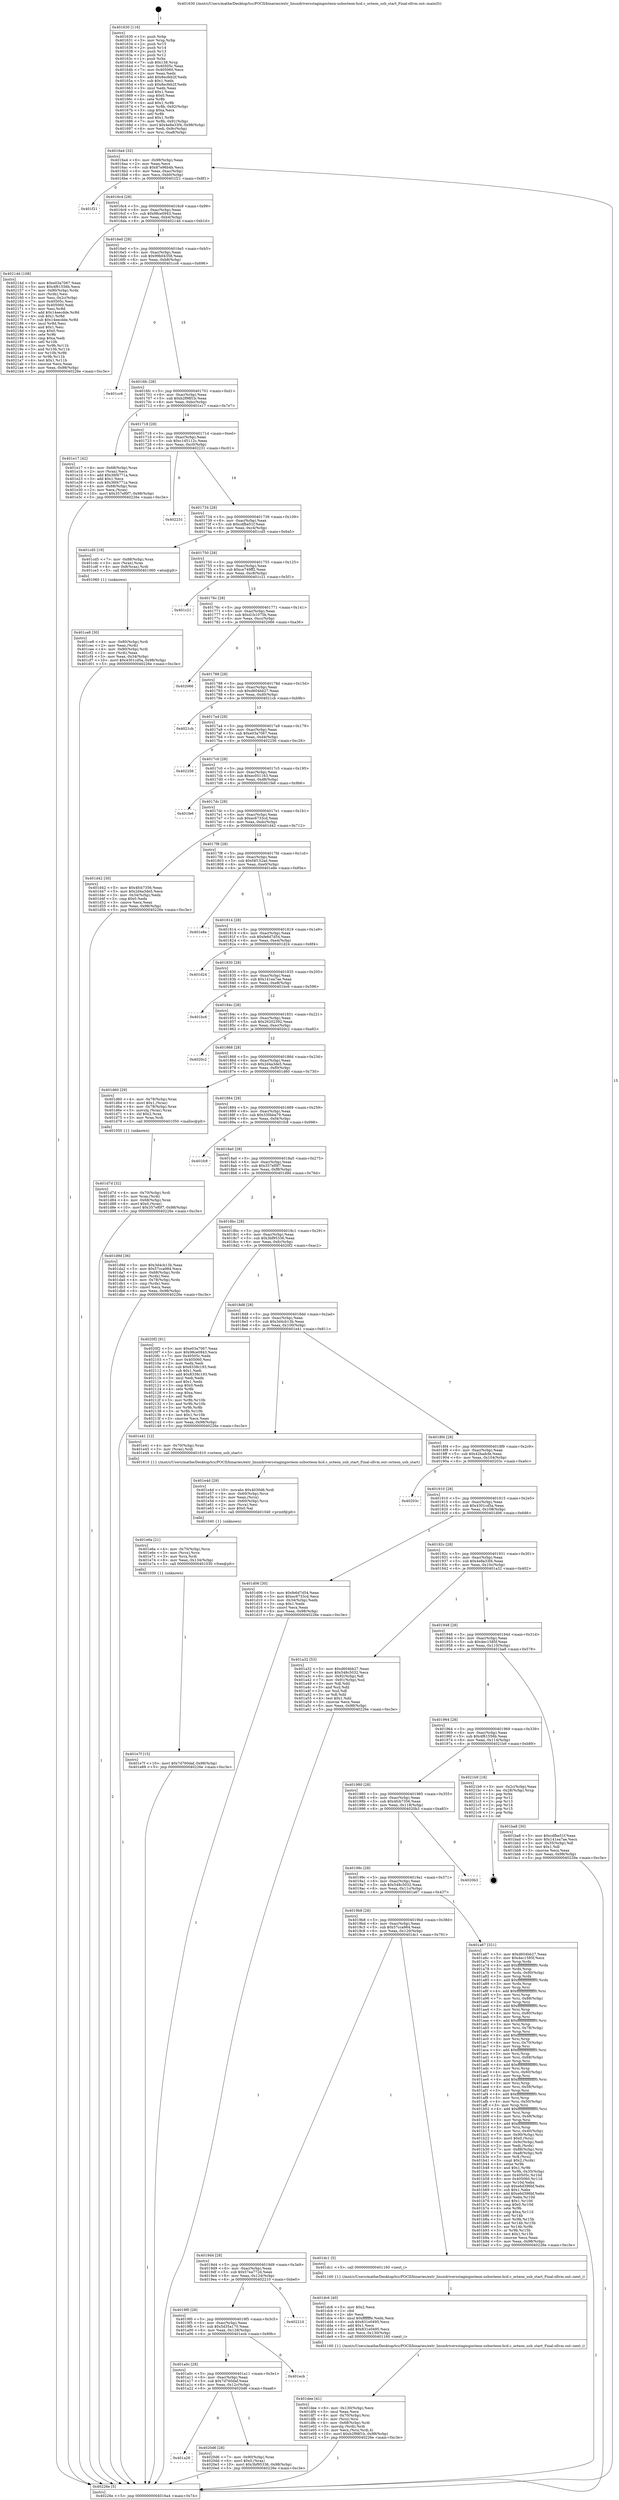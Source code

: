 digraph "0x401630" {
  label = "0x401630 (/mnt/c/Users/mathe/Desktop/tcc/POCII/binaries/extr_linuxdriversstagingocteon-usbocteon-hcd.c_octeon_usb_start_Final-ollvm.out::main(0))"
  labelloc = "t"
  node[shape=record]

  Entry [label="",width=0.3,height=0.3,shape=circle,fillcolor=black,style=filled]
  "0x4016a4" [label="{
     0x4016a4 [32]\l
     | [instrs]\l
     &nbsp;&nbsp;0x4016a4 \<+6\>: mov -0x98(%rbp),%eax\l
     &nbsp;&nbsp;0x4016aa \<+2\>: mov %eax,%ecx\l
     &nbsp;&nbsp;0x4016ac \<+6\>: sub $0x87e96b4b,%ecx\l
     &nbsp;&nbsp;0x4016b2 \<+6\>: mov %eax,-0xac(%rbp)\l
     &nbsp;&nbsp;0x4016b8 \<+6\>: mov %ecx,-0xb0(%rbp)\l
     &nbsp;&nbsp;0x4016be \<+6\>: je 0000000000401f21 \<main+0x8f1\>\l
  }"]
  "0x401f21" [label="{
     0x401f21\l
  }", style=dashed]
  "0x4016c4" [label="{
     0x4016c4 [28]\l
     | [instrs]\l
     &nbsp;&nbsp;0x4016c4 \<+5\>: jmp 00000000004016c9 \<main+0x99\>\l
     &nbsp;&nbsp;0x4016c9 \<+6\>: mov -0xac(%rbp),%eax\l
     &nbsp;&nbsp;0x4016cf \<+5\>: sub $0x98ce0943,%eax\l
     &nbsp;&nbsp;0x4016d4 \<+6\>: mov %eax,-0xb4(%rbp)\l
     &nbsp;&nbsp;0x4016da \<+6\>: je 000000000040214d \<main+0xb1d\>\l
  }"]
  Exit [label="",width=0.3,height=0.3,shape=circle,fillcolor=black,style=filled,peripheries=2]
  "0x40214d" [label="{
     0x40214d [108]\l
     | [instrs]\l
     &nbsp;&nbsp;0x40214d \<+5\>: mov $0xe03a7067,%eax\l
     &nbsp;&nbsp;0x402152 \<+5\>: mov $0x4f61556b,%ecx\l
     &nbsp;&nbsp;0x402157 \<+7\>: mov -0x90(%rbp),%rdx\l
     &nbsp;&nbsp;0x40215e \<+2\>: mov (%rdx),%esi\l
     &nbsp;&nbsp;0x402160 \<+3\>: mov %esi,-0x2c(%rbp)\l
     &nbsp;&nbsp;0x402163 \<+7\>: mov 0x40505c,%esi\l
     &nbsp;&nbsp;0x40216a \<+7\>: mov 0x405060,%edi\l
     &nbsp;&nbsp;0x402171 \<+3\>: mov %esi,%r8d\l
     &nbsp;&nbsp;0x402174 \<+7\>: add $0x14eecdde,%r8d\l
     &nbsp;&nbsp;0x40217b \<+4\>: sub $0x1,%r8d\l
     &nbsp;&nbsp;0x40217f \<+7\>: sub $0x14eecdde,%r8d\l
     &nbsp;&nbsp;0x402186 \<+4\>: imul %r8d,%esi\l
     &nbsp;&nbsp;0x40218a \<+3\>: and $0x1,%esi\l
     &nbsp;&nbsp;0x40218d \<+3\>: cmp $0x0,%esi\l
     &nbsp;&nbsp;0x402190 \<+4\>: sete %r9b\l
     &nbsp;&nbsp;0x402194 \<+3\>: cmp $0xa,%edi\l
     &nbsp;&nbsp;0x402197 \<+4\>: setl %r10b\l
     &nbsp;&nbsp;0x40219b \<+3\>: mov %r9b,%r11b\l
     &nbsp;&nbsp;0x40219e \<+3\>: and %r10b,%r11b\l
     &nbsp;&nbsp;0x4021a1 \<+3\>: xor %r10b,%r9b\l
     &nbsp;&nbsp;0x4021a4 \<+3\>: or %r9b,%r11b\l
     &nbsp;&nbsp;0x4021a7 \<+4\>: test $0x1,%r11b\l
     &nbsp;&nbsp;0x4021ab \<+3\>: cmovne %ecx,%eax\l
     &nbsp;&nbsp;0x4021ae \<+6\>: mov %eax,-0x98(%rbp)\l
     &nbsp;&nbsp;0x4021b4 \<+5\>: jmp 000000000040226e \<main+0xc3e\>\l
  }"]
  "0x4016e0" [label="{
     0x4016e0 [28]\l
     | [instrs]\l
     &nbsp;&nbsp;0x4016e0 \<+5\>: jmp 00000000004016e5 \<main+0xb5\>\l
     &nbsp;&nbsp;0x4016e5 \<+6\>: mov -0xac(%rbp),%eax\l
     &nbsp;&nbsp;0x4016eb \<+5\>: sub $0x99b04358,%eax\l
     &nbsp;&nbsp;0x4016f0 \<+6\>: mov %eax,-0xb8(%rbp)\l
     &nbsp;&nbsp;0x4016f6 \<+6\>: je 0000000000401cc6 \<main+0x696\>\l
  }"]
  "0x401a28" [label="{
     0x401a28\l
  }", style=dashed]
  "0x401cc6" [label="{
     0x401cc6\l
  }", style=dashed]
  "0x4016fc" [label="{
     0x4016fc [28]\l
     | [instrs]\l
     &nbsp;&nbsp;0x4016fc \<+5\>: jmp 0000000000401701 \<main+0xd1\>\l
     &nbsp;&nbsp;0x401701 \<+6\>: mov -0xac(%rbp),%eax\l
     &nbsp;&nbsp;0x401707 \<+5\>: sub $0xb2f98f1b,%eax\l
     &nbsp;&nbsp;0x40170c \<+6\>: mov %eax,-0xbc(%rbp)\l
     &nbsp;&nbsp;0x401712 \<+6\>: je 0000000000401e17 \<main+0x7e7\>\l
  }"]
  "0x4020d6" [label="{
     0x4020d6 [28]\l
     | [instrs]\l
     &nbsp;&nbsp;0x4020d6 \<+7\>: mov -0x90(%rbp),%rax\l
     &nbsp;&nbsp;0x4020dd \<+6\>: movl $0x0,(%rax)\l
     &nbsp;&nbsp;0x4020e3 \<+10\>: movl $0x3bf95336,-0x98(%rbp)\l
     &nbsp;&nbsp;0x4020ed \<+5\>: jmp 000000000040226e \<main+0xc3e\>\l
  }"]
  "0x401e17" [label="{
     0x401e17 [42]\l
     | [instrs]\l
     &nbsp;&nbsp;0x401e17 \<+4\>: mov -0x68(%rbp),%rax\l
     &nbsp;&nbsp;0x401e1b \<+2\>: mov (%rax),%ecx\l
     &nbsp;&nbsp;0x401e1d \<+6\>: add $0x36f4771a,%ecx\l
     &nbsp;&nbsp;0x401e23 \<+3\>: add $0x1,%ecx\l
     &nbsp;&nbsp;0x401e26 \<+6\>: sub $0x36f4771a,%ecx\l
     &nbsp;&nbsp;0x401e2c \<+4\>: mov -0x68(%rbp),%rax\l
     &nbsp;&nbsp;0x401e30 \<+2\>: mov %ecx,(%rax)\l
     &nbsp;&nbsp;0x401e32 \<+10\>: movl $0x357ef0f7,-0x98(%rbp)\l
     &nbsp;&nbsp;0x401e3c \<+5\>: jmp 000000000040226e \<main+0xc3e\>\l
  }"]
  "0x401718" [label="{
     0x401718 [28]\l
     | [instrs]\l
     &nbsp;&nbsp;0x401718 \<+5\>: jmp 000000000040171d \<main+0xed\>\l
     &nbsp;&nbsp;0x40171d \<+6\>: mov -0xac(%rbp),%eax\l
     &nbsp;&nbsp;0x401723 \<+5\>: sub $0xc1d5112c,%eax\l
     &nbsp;&nbsp;0x401728 \<+6\>: mov %eax,-0xc0(%rbp)\l
     &nbsp;&nbsp;0x40172e \<+6\>: je 0000000000402231 \<main+0xc01\>\l
  }"]
  "0x401a0c" [label="{
     0x401a0c [28]\l
     | [instrs]\l
     &nbsp;&nbsp;0x401a0c \<+5\>: jmp 0000000000401a11 \<main+0x3e1\>\l
     &nbsp;&nbsp;0x401a11 \<+6\>: mov -0xac(%rbp),%eax\l
     &nbsp;&nbsp;0x401a17 \<+5\>: sub $0x7d760daf,%eax\l
     &nbsp;&nbsp;0x401a1c \<+6\>: mov %eax,-0x12c(%rbp)\l
     &nbsp;&nbsp;0x401a22 \<+6\>: je 00000000004020d6 \<main+0xaa6\>\l
  }"]
  "0x402231" [label="{
     0x402231\l
  }", style=dashed]
  "0x401734" [label="{
     0x401734 [28]\l
     | [instrs]\l
     &nbsp;&nbsp;0x401734 \<+5\>: jmp 0000000000401739 \<main+0x109\>\l
     &nbsp;&nbsp;0x401739 \<+6\>: mov -0xac(%rbp),%eax\l
     &nbsp;&nbsp;0x40173f \<+5\>: sub $0xcdfbe51f,%eax\l
     &nbsp;&nbsp;0x401744 \<+6\>: mov %eax,-0xc4(%rbp)\l
     &nbsp;&nbsp;0x40174a \<+6\>: je 0000000000401cd5 \<main+0x6a5\>\l
  }"]
  "0x401ecb" [label="{
     0x401ecb\l
  }", style=dashed]
  "0x401cd5" [label="{
     0x401cd5 [19]\l
     | [instrs]\l
     &nbsp;&nbsp;0x401cd5 \<+7\>: mov -0x88(%rbp),%rax\l
     &nbsp;&nbsp;0x401cdc \<+3\>: mov (%rax),%rax\l
     &nbsp;&nbsp;0x401cdf \<+4\>: mov 0x8(%rax),%rdi\l
     &nbsp;&nbsp;0x401ce3 \<+5\>: call 0000000000401060 \<atoi@plt\>\l
     | [calls]\l
     &nbsp;&nbsp;0x401060 \{1\} (unknown)\l
  }"]
  "0x401750" [label="{
     0x401750 [28]\l
     | [instrs]\l
     &nbsp;&nbsp;0x401750 \<+5\>: jmp 0000000000401755 \<main+0x125\>\l
     &nbsp;&nbsp;0x401755 \<+6\>: mov -0xac(%rbp),%eax\l
     &nbsp;&nbsp;0x40175b \<+5\>: sub $0xce749ff2,%eax\l
     &nbsp;&nbsp;0x401760 \<+6\>: mov %eax,-0xc8(%rbp)\l
     &nbsp;&nbsp;0x401766 \<+6\>: je 0000000000401c21 \<main+0x5f1\>\l
  }"]
  "0x4019f0" [label="{
     0x4019f0 [28]\l
     | [instrs]\l
     &nbsp;&nbsp;0x4019f0 \<+5\>: jmp 00000000004019f5 \<main+0x3c5\>\l
     &nbsp;&nbsp;0x4019f5 \<+6\>: mov -0xac(%rbp),%eax\l
     &nbsp;&nbsp;0x4019fb \<+5\>: sub $0x5d35a170,%eax\l
     &nbsp;&nbsp;0x401a00 \<+6\>: mov %eax,-0x128(%rbp)\l
     &nbsp;&nbsp;0x401a06 \<+6\>: je 0000000000401ecb \<main+0x89b\>\l
  }"]
  "0x401c21" [label="{
     0x401c21\l
  }", style=dashed]
  "0x40176c" [label="{
     0x40176c [28]\l
     | [instrs]\l
     &nbsp;&nbsp;0x40176c \<+5\>: jmp 0000000000401771 \<main+0x141\>\l
     &nbsp;&nbsp;0x401771 \<+6\>: mov -0xac(%rbp),%eax\l
     &nbsp;&nbsp;0x401777 \<+5\>: sub $0xd1b1075b,%eax\l
     &nbsp;&nbsp;0x40177c \<+6\>: mov %eax,-0xcc(%rbp)\l
     &nbsp;&nbsp;0x401782 \<+6\>: je 0000000000402066 \<main+0xa36\>\l
  }"]
  "0x402210" [label="{
     0x402210\l
  }", style=dashed]
  "0x402066" [label="{
     0x402066\l
  }", style=dashed]
  "0x401788" [label="{
     0x401788 [28]\l
     | [instrs]\l
     &nbsp;&nbsp;0x401788 \<+5\>: jmp 000000000040178d \<main+0x15d\>\l
     &nbsp;&nbsp;0x40178d \<+6\>: mov -0xac(%rbp),%eax\l
     &nbsp;&nbsp;0x401793 \<+5\>: sub $0xd604bb27,%eax\l
     &nbsp;&nbsp;0x401798 \<+6\>: mov %eax,-0xd0(%rbp)\l
     &nbsp;&nbsp;0x40179e \<+6\>: je 00000000004021cb \<main+0xb9b\>\l
  }"]
  "0x401e7f" [label="{
     0x401e7f [15]\l
     | [instrs]\l
     &nbsp;&nbsp;0x401e7f \<+10\>: movl $0x7d760daf,-0x98(%rbp)\l
     &nbsp;&nbsp;0x401e89 \<+5\>: jmp 000000000040226e \<main+0xc3e\>\l
  }"]
  "0x4021cb" [label="{
     0x4021cb\l
  }", style=dashed]
  "0x4017a4" [label="{
     0x4017a4 [28]\l
     | [instrs]\l
     &nbsp;&nbsp;0x4017a4 \<+5\>: jmp 00000000004017a9 \<main+0x179\>\l
     &nbsp;&nbsp;0x4017a9 \<+6\>: mov -0xac(%rbp),%eax\l
     &nbsp;&nbsp;0x4017af \<+5\>: sub $0xe03a7067,%eax\l
     &nbsp;&nbsp;0x4017b4 \<+6\>: mov %eax,-0xd4(%rbp)\l
     &nbsp;&nbsp;0x4017ba \<+6\>: je 0000000000402256 \<main+0xc26\>\l
  }"]
  "0x401e6a" [label="{
     0x401e6a [21]\l
     | [instrs]\l
     &nbsp;&nbsp;0x401e6a \<+4\>: mov -0x70(%rbp),%rcx\l
     &nbsp;&nbsp;0x401e6e \<+3\>: mov (%rcx),%rcx\l
     &nbsp;&nbsp;0x401e71 \<+3\>: mov %rcx,%rdi\l
     &nbsp;&nbsp;0x401e74 \<+6\>: mov %eax,-0x134(%rbp)\l
     &nbsp;&nbsp;0x401e7a \<+5\>: call 0000000000401030 \<free@plt\>\l
     | [calls]\l
     &nbsp;&nbsp;0x401030 \{1\} (unknown)\l
  }"]
  "0x402256" [label="{
     0x402256\l
  }", style=dashed]
  "0x4017c0" [label="{
     0x4017c0 [28]\l
     | [instrs]\l
     &nbsp;&nbsp;0x4017c0 \<+5\>: jmp 00000000004017c5 \<main+0x195\>\l
     &nbsp;&nbsp;0x4017c5 \<+6\>: mov -0xac(%rbp),%eax\l
     &nbsp;&nbsp;0x4017cb \<+5\>: sub $0xec051163,%eax\l
     &nbsp;&nbsp;0x4017d0 \<+6\>: mov %eax,-0xd8(%rbp)\l
     &nbsp;&nbsp;0x4017d6 \<+6\>: je 0000000000401fe6 \<main+0x9b6\>\l
  }"]
  "0x401e4d" [label="{
     0x401e4d [29]\l
     | [instrs]\l
     &nbsp;&nbsp;0x401e4d \<+10\>: movabs $0x4030d6,%rdi\l
     &nbsp;&nbsp;0x401e57 \<+4\>: mov -0x60(%rbp),%rcx\l
     &nbsp;&nbsp;0x401e5b \<+2\>: mov %eax,(%rcx)\l
     &nbsp;&nbsp;0x401e5d \<+4\>: mov -0x60(%rbp),%rcx\l
     &nbsp;&nbsp;0x401e61 \<+2\>: mov (%rcx),%esi\l
     &nbsp;&nbsp;0x401e63 \<+2\>: mov $0x0,%al\l
     &nbsp;&nbsp;0x401e65 \<+5\>: call 0000000000401040 \<printf@plt\>\l
     | [calls]\l
     &nbsp;&nbsp;0x401040 \{1\} (unknown)\l
  }"]
  "0x401fe6" [label="{
     0x401fe6\l
  }", style=dashed]
  "0x4017dc" [label="{
     0x4017dc [28]\l
     | [instrs]\l
     &nbsp;&nbsp;0x4017dc \<+5\>: jmp 00000000004017e1 \<main+0x1b1\>\l
     &nbsp;&nbsp;0x4017e1 \<+6\>: mov -0xac(%rbp),%eax\l
     &nbsp;&nbsp;0x4017e7 \<+5\>: sub $0xec6733cd,%eax\l
     &nbsp;&nbsp;0x4017ec \<+6\>: mov %eax,-0xdc(%rbp)\l
     &nbsp;&nbsp;0x4017f2 \<+6\>: je 0000000000401d42 \<main+0x712\>\l
  }"]
  "0x401dee" [label="{
     0x401dee [41]\l
     | [instrs]\l
     &nbsp;&nbsp;0x401dee \<+6\>: mov -0x130(%rbp),%ecx\l
     &nbsp;&nbsp;0x401df4 \<+3\>: imul %eax,%ecx\l
     &nbsp;&nbsp;0x401df7 \<+4\>: mov -0x70(%rbp),%rsi\l
     &nbsp;&nbsp;0x401dfb \<+3\>: mov (%rsi),%rsi\l
     &nbsp;&nbsp;0x401dfe \<+4\>: mov -0x68(%rbp),%rdi\l
     &nbsp;&nbsp;0x401e02 \<+3\>: movslq (%rdi),%rdi\l
     &nbsp;&nbsp;0x401e05 \<+3\>: mov %ecx,(%rsi,%rdi,4)\l
     &nbsp;&nbsp;0x401e08 \<+10\>: movl $0xb2f98f1b,-0x98(%rbp)\l
     &nbsp;&nbsp;0x401e12 \<+5\>: jmp 000000000040226e \<main+0xc3e\>\l
  }"]
  "0x401d42" [label="{
     0x401d42 [30]\l
     | [instrs]\l
     &nbsp;&nbsp;0x401d42 \<+5\>: mov $0x4fcb7356,%eax\l
     &nbsp;&nbsp;0x401d47 \<+5\>: mov $0x2d4a3de5,%ecx\l
     &nbsp;&nbsp;0x401d4c \<+3\>: mov -0x34(%rbp),%edx\l
     &nbsp;&nbsp;0x401d4f \<+3\>: cmp $0x0,%edx\l
     &nbsp;&nbsp;0x401d52 \<+3\>: cmove %ecx,%eax\l
     &nbsp;&nbsp;0x401d55 \<+6\>: mov %eax,-0x98(%rbp)\l
     &nbsp;&nbsp;0x401d5b \<+5\>: jmp 000000000040226e \<main+0xc3e\>\l
  }"]
  "0x4017f8" [label="{
     0x4017f8 [28]\l
     | [instrs]\l
     &nbsp;&nbsp;0x4017f8 \<+5\>: jmp 00000000004017fd \<main+0x1cd\>\l
     &nbsp;&nbsp;0x4017fd \<+6\>: mov -0xac(%rbp),%eax\l
     &nbsp;&nbsp;0x401803 \<+5\>: sub $0xf4f152ad,%eax\l
     &nbsp;&nbsp;0x401808 \<+6\>: mov %eax,-0xe0(%rbp)\l
     &nbsp;&nbsp;0x40180e \<+6\>: je 0000000000401e8e \<main+0x85e\>\l
  }"]
  "0x401dc6" [label="{
     0x401dc6 [40]\l
     | [instrs]\l
     &nbsp;&nbsp;0x401dc6 \<+5\>: mov $0x2,%ecx\l
     &nbsp;&nbsp;0x401dcb \<+1\>: cltd\l
     &nbsp;&nbsp;0x401dcc \<+2\>: idiv %ecx\l
     &nbsp;&nbsp;0x401dce \<+6\>: imul $0xfffffffe,%edx,%ecx\l
     &nbsp;&nbsp;0x401dd4 \<+6\>: sub $0x831e0495,%ecx\l
     &nbsp;&nbsp;0x401dda \<+3\>: add $0x1,%ecx\l
     &nbsp;&nbsp;0x401ddd \<+6\>: add $0x831e0495,%ecx\l
     &nbsp;&nbsp;0x401de3 \<+6\>: mov %ecx,-0x130(%rbp)\l
     &nbsp;&nbsp;0x401de9 \<+5\>: call 0000000000401160 \<next_i\>\l
     | [calls]\l
     &nbsp;&nbsp;0x401160 \{1\} (/mnt/c/Users/mathe/Desktop/tcc/POCII/binaries/extr_linuxdriversstagingocteon-usbocteon-hcd.c_octeon_usb_start_Final-ollvm.out::next_i)\l
  }"]
  "0x401e8e" [label="{
     0x401e8e\l
  }", style=dashed]
  "0x401814" [label="{
     0x401814 [28]\l
     | [instrs]\l
     &nbsp;&nbsp;0x401814 \<+5\>: jmp 0000000000401819 \<main+0x1e9\>\l
     &nbsp;&nbsp;0x401819 \<+6\>: mov -0xac(%rbp),%eax\l
     &nbsp;&nbsp;0x40181f \<+5\>: sub $0xfe6d7d54,%eax\l
     &nbsp;&nbsp;0x401824 \<+6\>: mov %eax,-0xe4(%rbp)\l
     &nbsp;&nbsp;0x40182a \<+6\>: je 0000000000401d24 \<main+0x6f4\>\l
  }"]
  "0x4019d4" [label="{
     0x4019d4 [28]\l
     | [instrs]\l
     &nbsp;&nbsp;0x4019d4 \<+5\>: jmp 00000000004019d9 \<main+0x3a9\>\l
     &nbsp;&nbsp;0x4019d9 \<+6\>: mov -0xac(%rbp),%eax\l
     &nbsp;&nbsp;0x4019df \<+5\>: sub $0x57ea772d,%eax\l
     &nbsp;&nbsp;0x4019e4 \<+6\>: mov %eax,-0x124(%rbp)\l
     &nbsp;&nbsp;0x4019ea \<+6\>: je 0000000000402210 \<main+0xbe0\>\l
  }"]
  "0x401d24" [label="{
     0x401d24\l
  }", style=dashed]
  "0x401830" [label="{
     0x401830 [28]\l
     | [instrs]\l
     &nbsp;&nbsp;0x401830 \<+5\>: jmp 0000000000401835 \<main+0x205\>\l
     &nbsp;&nbsp;0x401835 \<+6\>: mov -0xac(%rbp),%eax\l
     &nbsp;&nbsp;0x40183b \<+5\>: sub $0x141ea7ae,%eax\l
     &nbsp;&nbsp;0x401840 \<+6\>: mov %eax,-0xe8(%rbp)\l
     &nbsp;&nbsp;0x401846 \<+6\>: je 0000000000401bc6 \<main+0x596\>\l
  }"]
  "0x401dc1" [label="{
     0x401dc1 [5]\l
     | [instrs]\l
     &nbsp;&nbsp;0x401dc1 \<+5\>: call 0000000000401160 \<next_i\>\l
     | [calls]\l
     &nbsp;&nbsp;0x401160 \{1\} (/mnt/c/Users/mathe/Desktop/tcc/POCII/binaries/extr_linuxdriversstagingocteon-usbocteon-hcd.c_octeon_usb_start_Final-ollvm.out::next_i)\l
  }"]
  "0x401bc6" [label="{
     0x401bc6\l
  }", style=dashed]
  "0x40184c" [label="{
     0x40184c [28]\l
     | [instrs]\l
     &nbsp;&nbsp;0x40184c \<+5\>: jmp 0000000000401851 \<main+0x221\>\l
     &nbsp;&nbsp;0x401851 \<+6\>: mov -0xac(%rbp),%eax\l
     &nbsp;&nbsp;0x401857 \<+5\>: sub $0x26202392,%eax\l
     &nbsp;&nbsp;0x40185c \<+6\>: mov %eax,-0xec(%rbp)\l
     &nbsp;&nbsp;0x401862 \<+6\>: je 00000000004020c2 \<main+0xa92\>\l
  }"]
  "0x401d7d" [label="{
     0x401d7d [32]\l
     | [instrs]\l
     &nbsp;&nbsp;0x401d7d \<+4\>: mov -0x70(%rbp),%rdi\l
     &nbsp;&nbsp;0x401d81 \<+3\>: mov %rax,(%rdi)\l
     &nbsp;&nbsp;0x401d84 \<+4\>: mov -0x68(%rbp),%rax\l
     &nbsp;&nbsp;0x401d88 \<+6\>: movl $0x0,(%rax)\l
     &nbsp;&nbsp;0x401d8e \<+10\>: movl $0x357ef0f7,-0x98(%rbp)\l
     &nbsp;&nbsp;0x401d98 \<+5\>: jmp 000000000040226e \<main+0xc3e\>\l
  }"]
  "0x4020c2" [label="{
     0x4020c2\l
  }", style=dashed]
  "0x401868" [label="{
     0x401868 [28]\l
     | [instrs]\l
     &nbsp;&nbsp;0x401868 \<+5\>: jmp 000000000040186d \<main+0x23d\>\l
     &nbsp;&nbsp;0x40186d \<+6\>: mov -0xac(%rbp),%eax\l
     &nbsp;&nbsp;0x401873 \<+5\>: sub $0x2d4a3de5,%eax\l
     &nbsp;&nbsp;0x401878 \<+6\>: mov %eax,-0xf0(%rbp)\l
     &nbsp;&nbsp;0x40187e \<+6\>: je 0000000000401d60 \<main+0x730\>\l
  }"]
  "0x401ce8" [label="{
     0x401ce8 [30]\l
     | [instrs]\l
     &nbsp;&nbsp;0x401ce8 \<+4\>: mov -0x80(%rbp),%rdi\l
     &nbsp;&nbsp;0x401cec \<+2\>: mov %eax,(%rdi)\l
     &nbsp;&nbsp;0x401cee \<+4\>: mov -0x80(%rbp),%rdi\l
     &nbsp;&nbsp;0x401cf2 \<+2\>: mov (%rdi),%eax\l
     &nbsp;&nbsp;0x401cf4 \<+3\>: mov %eax,-0x34(%rbp)\l
     &nbsp;&nbsp;0x401cf7 \<+10\>: movl $0x4301cd5a,-0x98(%rbp)\l
     &nbsp;&nbsp;0x401d01 \<+5\>: jmp 000000000040226e \<main+0xc3e\>\l
  }"]
  "0x401d60" [label="{
     0x401d60 [29]\l
     | [instrs]\l
     &nbsp;&nbsp;0x401d60 \<+4\>: mov -0x78(%rbp),%rax\l
     &nbsp;&nbsp;0x401d64 \<+6\>: movl $0x1,(%rax)\l
     &nbsp;&nbsp;0x401d6a \<+4\>: mov -0x78(%rbp),%rax\l
     &nbsp;&nbsp;0x401d6e \<+3\>: movslq (%rax),%rax\l
     &nbsp;&nbsp;0x401d71 \<+4\>: shl $0x2,%rax\l
     &nbsp;&nbsp;0x401d75 \<+3\>: mov %rax,%rdi\l
     &nbsp;&nbsp;0x401d78 \<+5\>: call 0000000000401050 \<malloc@plt\>\l
     | [calls]\l
     &nbsp;&nbsp;0x401050 \{1\} (unknown)\l
  }"]
  "0x401884" [label="{
     0x401884 [28]\l
     | [instrs]\l
     &nbsp;&nbsp;0x401884 \<+5\>: jmp 0000000000401889 \<main+0x259\>\l
     &nbsp;&nbsp;0x401889 \<+6\>: mov -0xac(%rbp),%eax\l
     &nbsp;&nbsp;0x40188f \<+5\>: sub $0x330bba79,%eax\l
     &nbsp;&nbsp;0x401894 \<+6\>: mov %eax,-0xf4(%rbp)\l
     &nbsp;&nbsp;0x40189a \<+6\>: je 0000000000401fc8 \<main+0x998\>\l
  }"]
  "0x4019b8" [label="{
     0x4019b8 [28]\l
     | [instrs]\l
     &nbsp;&nbsp;0x4019b8 \<+5\>: jmp 00000000004019bd \<main+0x38d\>\l
     &nbsp;&nbsp;0x4019bd \<+6\>: mov -0xac(%rbp),%eax\l
     &nbsp;&nbsp;0x4019c3 \<+5\>: sub $0x57cca984,%eax\l
     &nbsp;&nbsp;0x4019c8 \<+6\>: mov %eax,-0x120(%rbp)\l
     &nbsp;&nbsp;0x4019ce \<+6\>: je 0000000000401dc1 \<main+0x791\>\l
  }"]
  "0x401fc8" [label="{
     0x401fc8\l
  }", style=dashed]
  "0x4018a0" [label="{
     0x4018a0 [28]\l
     | [instrs]\l
     &nbsp;&nbsp;0x4018a0 \<+5\>: jmp 00000000004018a5 \<main+0x275\>\l
     &nbsp;&nbsp;0x4018a5 \<+6\>: mov -0xac(%rbp),%eax\l
     &nbsp;&nbsp;0x4018ab \<+5\>: sub $0x357ef0f7,%eax\l
     &nbsp;&nbsp;0x4018b0 \<+6\>: mov %eax,-0xf8(%rbp)\l
     &nbsp;&nbsp;0x4018b6 \<+6\>: je 0000000000401d9d \<main+0x76d\>\l
  }"]
  "0x401a67" [label="{
     0x401a67 [321]\l
     | [instrs]\l
     &nbsp;&nbsp;0x401a67 \<+5\>: mov $0xd604bb27,%eax\l
     &nbsp;&nbsp;0x401a6c \<+5\>: mov $0x4ec1585f,%ecx\l
     &nbsp;&nbsp;0x401a71 \<+3\>: mov %rsp,%rdx\l
     &nbsp;&nbsp;0x401a74 \<+4\>: add $0xfffffffffffffff0,%rdx\l
     &nbsp;&nbsp;0x401a78 \<+3\>: mov %rdx,%rsp\l
     &nbsp;&nbsp;0x401a7b \<+7\>: mov %rdx,-0x90(%rbp)\l
     &nbsp;&nbsp;0x401a82 \<+3\>: mov %rsp,%rdx\l
     &nbsp;&nbsp;0x401a85 \<+4\>: add $0xfffffffffffffff0,%rdx\l
     &nbsp;&nbsp;0x401a89 \<+3\>: mov %rdx,%rsp\l
     &nbsp;&nbsp;0x401a8c \<+3\>: mov %rsp,%rsi\l
     &nbsp;&nbsp;0x401a8f \<+4\>: add $0xfffffffffffffff0,%rsi\l
     &nbsp;&nbsp;0x401a93 \<+3\>: mov %rsi,%rsp\l
     &nbsp;&nbsp;0x401a96 \<+7\>: mov %rsi,-0x88(%rbp)\l
     &nbsp;&nbsp;0x401a9d \<+3\>: mov %rsp,%rsi\l
     &nbsp;&nbsp;0x401aa0 \<+4\>: add $0xfffffffffffffff0,%rsi\l
     &nbsp;&nbsp;0x401aa4 \<+3\>: mov %rsi,%rsp\l
     &nbsp;&nbsp;0x401aa7 \<+4\>: mov %rsi,-0x80(%rbp)\l
     &nbsp;&nbsp;0x401aab \<+3\>: mov %rsp,%rsi\l
     &nbsp;&nbsp;0x401aae \<+4\>: add $0xfffffffffffffff0,%rsi\l
     &nbsp;&nbsp;0x401ab2 \<+3\>: mov %rsi,%rsp\l
     &nbsp;&nbsp;0x401ab5 \<+4\>: mov %rsi,-0x78(%rbp)\l
     &nbsp;&nbsp;0x401ab9 \<+3\>: mov %rsp,%rsi\l
     &nbsp;&nbsp;0x401abc \<+4\>: add $0xfffffffffffffff0,%rsi\l
     &nbsp;&nbsp;0x401ac0 \<+3\>: mov %rsi,%rsp\l
     &nbsp;&nbsp;0x401ac3 \<+4\>: mov %rsi,-0x70(%rbp)\l
     &nbsp;&nbsp;0x401ac7 \<+3\>: mov %rsp,%rsi\l
     &nbsp;&nbsp;0x401aca \<+4\>: add $0xfffffffffffffff0,%rsi\l
     &nbsp;&nbsp;0x401ace \<+3\>: mov %rsi,%rsp\l
     &nbsp;&nbsp;0x401ad1 \<+4\>: mov %rsi,-0x68(%rbp)\l
     &nbsp;&nbsp;0x401ad5 \<+3\>: mov %rsp,%rsi\l
     &nbsp;&nbsp;0x401ad8 \<+4\>: add $0xfffffffffffffff0,%rsi\l
     &nbsp;&nbsp;0x401adc \<+3\>: mov %rsi,%rsp\l
     &nbsp;&nbsp;0x401adf \<+4\>: mov %rsi,-0x60(%rbp)\l
     &nbsp;&nbsp;0x401ae3 \<+3\>: mov %rsp,%rsi\l
     &nbsp;&nbsp;0x401ae6 \<+4\>: add $0xfffffffffffffff0,%rsi\l
     &nbsp;&nbsp;0x401aea \<+3\>: mov %rsi,%rsp\l
     &nbsp;&nbsp;0x401aed \<+4\>: mov %rsi,-0x58(%rbp)\l
     &nbsp;&nbsp;0x401af1 \<+3\>: mov %rsp,%rsi\l
     &nbsp;&nbsp;0x401af4 \<+4\>: add $0xfffffffffffffff0,%rsi\l
     &nbsp;&nbsp;0x401af8 \<+3\>: mov %rsi,%rsp\l
     &nbsp;&nbsp;0x401afb \<+4\>: mov %rsi,-0x50(%rbp)\l
     &nbsp;&nbsp;0x401aff \<+3\>: mov %rsp,%rsi\l
     &nbsp;&nbsp;0x401b02 \<+4\>: add $0xfffffffffffffff0,%rsi\l
     &nbsp;&nbsp;0x401b06 \<+3\>: mov %rsi,%rsp\l
     &nbsp;&nbsp;0x401b09 \<+4\>: mov %rsi,-0x48(%rbp)\l
     &nbsp;&nbsp;0x401b0d \<+3\>: mov %rsp,%rsi\l
     &nbsp;&nbsp;0x401b10 \<+4\>: add $0xfffffffffffffff0,%rsi\l
     &nbsp;&nbsp;0x401b14 \<+3\>: mov %rsi,%rsp\l
     &nbsp;&nbsp;0x401b17 \<+4\>: mov %rsi,-0x40(%rbp)\l
     &nbsp;&nbsp;0x401b1b \<+7\>: mov -0x90(%rbp),%rsi\l
     &nbsp;&nbsp;0x401b22 \<+6\>: movl $0x0,(%rsi)\l
     &nbsp;&nbsp;0x401b28 \<+6\>: mov -0x9c(%rbp),%edi\l
     &nbsp;&nbsp;0x401b2e \<+2\>: mov %edi,(%rdx)\l
     &nbsp;&nbsp;0x401b30 \<+7\>: mov -0x88(%rbp),%rsi\l
     &nbsp;&nbsp;0x401b37 \<+7\>: mov -0xa8(%rbp),%r8\l
     &nbsp;&nbsp;0x401b3e \<+3\>: mov %r8,(%rsi)\l
     &nbsp;&nbsp;0x401b41 \<+3\>: cmpl $0x2,(%rdx)\l
     &nbsp;&nbsp;0x401b44 \<+4\>: setne %r9b\l
     &nbsp;&nbsp;0x401b48 \<+4\>: and $0x1,%r9b\l
     &nbsp;&nbsp;0x401b4c \<+4\>: mov %r9b,-0x35(%rbp)\l
     &nbsp;&nbsp;0x401b50 \<+8\>: mov 0x40505c,%r10d\l
     &nbsp;&nbsp;0x401b58 \<+8\>: mov 0x405060,%r11d\l
     &nbsp;&nbsp;0x401b60 \<+3\>: mov %r10d,%ebx\l
     &nbsp;&nbsp;0x401b63 \<+6\>: sub $0xe6d396bf,%ebx\l
     &nbsp;&nbsp;0x401b69 \<+3\>: sub $0x1,%ebx\l
     &nbsp;&nbsp;0x401b6c \<+6\>: add $0xe6d396bf,%ebx\l
     &nbsp;&nbsp;0x401b72 \<+4\>: imul %ebx,%r10d\l
     &nbsp;&nbsp;0x401b76 \<+4\>: and $0x1,%r10d\l
     &nbsp;&nbsp;0x401b7a \<+4\>: cmp $0x0,%r10d\l
     &nbsp;&nbsp;0x401b7e \<+4\>: sete %r9b\l
     &nbsp;&nbsp;0x401b82 \<+4\>: cmp $0xa,%r11d\l
     &nbsp;&nbsp;0x401b86 \<+4\>: setl %r14b\l
     &nbsp;&nbsp;0x401b8a \<+3\>: mov %r9b,%r15b\l
     &nbsp;&nbsp;0x401b8d \<+3\>: and %r14b,%r15b\l
     &nbsp;&nbsp;0x401b90 \<+3\>: xor %r14b,%r9b\l
     &nbsp;&nbsp;0x401b93 \<+3\>: or %r9b,%r15b\l
     &nbsp;&nbsp;0x401b96 \<+4\>: test $0x1,%r15b\l
     &nbsp;&nbsp;0x401b9a \<+3\>: cmovne %ecx,%eax\l
     &nbsp;&nbsp;0x401b9d \<+6\>: mov %eax,-0x98(%rbp)\l
     &nbsp;&nbsp;0x401ba3 \<+5\>: jmp 000000000040226e \<main+0xc3e\>\l
  }"]
  "0x401d9d" [label="{
     0x401d9d [36]\l
     | [instrs]\l
     &nbsp;&nbsp;0x401d9d \<+5\>: mov $0x3d4cb13b,%eax\l
     &nbsp;&nbsp;0x401da2 \<+5\>: mov $0x57cca984,%ecx\l
     &nbsp;&nbsp;0x401da7 \<+4\>: mov -0x68(%rbp),%rdx\l
     &nbsp;&nbsp;0x401dab \<+2\>: mov (%rdx),%esi\l
     &nbsp;&nbsp;0x401dad \<+4\>: mov -0x78(%rbp),%rdx\l
     &nbsp;&nbsp;0x401db1 \<+2\>: cmp (%rdx),%esi\l
     &nbsp;&nbsp;0x401db3 \<+3\>: cmovl %ecx,%eax\l
     &nbsp;&nbsp;0x401db6 \<+6\>: mov %eax,-0x98(%rbp)\l
     &nbsp;&nbsp;0x401dbc \<+5\>: jmp 000000000040226e \<main+0xc3e\>\l
  }"]
  "0x4018bc" [label="{
     0x4018bc [28]\l
     | [instrs]\l
     &nbsp;&nbsp;0x4018bc \<+5\>: jmp 00000000004018c1 \<main+0x291\>\l
     &nbsp;&nbsp;0x4018c1 \<+6\>: mov -0xac(%rbp),%eax\l
     &nbsp;&nbsp;0x4018c7 \<+5\>: sub $0x3bf95336,%eax\l
     &nbsp;&nbsp;0x4018cc \<+6\>: mov %eax,-0xfc(%rbp)\l
     &nbsp;&nbsp;0x4018d2 \<+6\>: je 00000000004020f2 \<main+0xac2\>\l
  }"]
  "0x40199c" [label="{
     0x40199c [28]\l
     | [instrs]\l
     &nbsp;&nbsp;0x40199c \<+5\>: jmp 00000000004019a1 \<main+0x371\>\l
     &nbsp;&nbsp;0x4019a1 \<+6\>: mov -0xac(%rbp),%eax\l
     &nbsp;&nbsp;0x4019a7 \<+5\>: sub $0x548c5032,%eax\l
     &nbsp;&nbsp;0x4019ac \<+6\>: mov %eax,-0x11c(%rbp)\l
     &nbsp;&nbsp;0x4019b2 \<+6\>: je 0000000000401a67 \<main+0x437\>\l
  }"]
  "0x4020f2" [label="{
     0x4020f2 [91]\l
     | [instrs]\l
     &nbsp;&nbsp;0x4020f2 \<+5\>: mov $0xe03a7067,%eax\l
     &nbsp;&nbsp;0x4020f7 \<+5\>: mov $0x98ce0943,%ecx\l
     &nbsp;&nbsp;0x4020fc \<+7\>: mov 0x40505c,%edx\l
     &nbsp;&nbsp;0x402103 \<+7\>: mov 0x405060,%esi\l
     &nbsp;&nbsp;0x40210a \<+2\>: mov %edx,%edi\l
     &nbsp;&nbsp;0x40210c \<+6\>: sub $0x8338c193,%edi\l
     &nbsp;&nbsp;0x402112 \<+3\>: sub $0x1,%edi\l
     &nbsp;&nbsp;0x402115 \<+6\>: add $0x8338c193,%edi\l
     &nbsp;&nbsp;0x40211b \<+3\>: imul %edi,%edx\l
     &nbsp;&nbsp;0x40211e \<+3\>: and $0x1,%edx\l
     &nbsp;&nbsp;0x402121 \<+3\>: cmp $0x0,%edx\l
     &nbsp;&nbsp;0x402124 \<+4\>: sete %r8b\l
     &nbsp;&nbsp;0x402128 \<+3\>: cmp $0xa,%esi\l
     &nbsp;&nbsp;0x40212b \<+4\>: setl %r9b\l
     &nbsp;&nbsp;0x40212f \<+3\>: mov %r8b,%r10b\l
     &nbsp;&nbsp;0x402132 \<+3\>: and %r9b,%r10b\l
     &nbsp;&nbsp;0x402135 \<+3\>: xor %r9b,%r8b\l
     &nbsp;&nbsp;0x402138 \<+3\>: or %r8b,%r10b\l
     &nbsp;&nbsp;0x40213b \<+4\>: test $0x1,%r10b\l
     &nbsp;&nbsp;0x40213f \<+3\>: cmovne %ecx,%eax\l
     &nbsp;&nbsp;0x402142 \<+6\>: mov %eax,-0x98(%rbp)\l
     &nbsp;&nbsp;0x402148 \<+5\>: jmp 000000000040226e \<main+0xc3e\>\l
  }"]
  "0x4018d8" [label="{
     0x4018d8 [28]\l
     | [instrs]\l
     &nbsp;&nbsp;0x4018d8 \<+5\>: jmp 00000000004018dd \<main+0x2ad\>\l
     &nbsp;&nbsp;0x4018dd \<+6\>: mov -0xac(%rbp),%eax\l
     &nbsp;&nbsp;0x4018e3 \<+5\>: sub $0x3d4cb13b,%eax\l
     &nbsp;&nbsp;0x4018e8 \<+6\>: mov %eax,-0x100(%rbp)\l
     &nbsp;&nbsp;0x4018ee \<+6\>: je 0000000000401e41 \<main+0x811\>\l
  }"]
  "0x4020b3" [label="{
     0x4020b3\l
  }", style=dashed]
  "0x401e41" [label="{
     0x401e41 [12]\l
     | [instrs]\l
     &nbsp;&nbsp;0x401e41 \<+4\>: mov -0x70(%rbp),%rax\l
     &nbsp;&nbsp;0x401e45 \<+3\>: mov (%rax),%rdi\l
     &nbsp;&nbsp;0x401e48 \<+5\>: call 0000000000401610 \<octeon_usb_start\>\l
     | [calls]\l
     &nbsp;&nbsp;0x401610 \{1\} (/mnt/c/Users/mathe/Desktop/tcc/POCII/binaries/extr_linuxdriversstagingocteon-usbocteon-hcd.c_octeon_usb_start_Final-ollvm.out::octeon_usb_start)\l
  }"]
  "0x4018f4" [label="{
     0x4018f4 [28]\l
     | [instrs]\l
     &nbsp;&nbsp;0x4018f4 \<+5\>: jmp 00000000004018f9 \<main+0x2c9\>\l
     &nbsp;&nbsp;0x4018f9 \<+6\>: mov -0xac(%rbp),%eax\l
     &nbsp;&nbsp;0x4018ff \<+5\>: sub $0x42badcfe,%eax\l
     &nbsp;&nbsp;0x401904 \<+6\>: mov %eax,-0x104(%rbp)\l
     &nbsp;&nbsp;0x40190a \<+6\>: je 000000000040203c \<main+0xa0c\>\l
  }"]
  "0x401980" [label="{
     0x401980 [28]\l
     | [instrs]\l
     &nbsp;&nbsp;0x401980 \<+5\>: jmp 0000000000401985 \<main+0x355\>\l
     &nbsp;&nbsp;0x401985 \<+6\>: mov -0xac(%rbp),%eax\l
     &nbsp;&nbsp;0x40198b \<+5\>: sub $0x4fcb7356,%eax\l
     &nbsp;&nbsp;0x401990 \<+6\>: mov %eax,-0x118(%rbp)\l
     &nbsp;&nbsp;0x401996 \<+6\>: je 00000000004020b3 \<main+0xa83\>\l
  }"]
  "0x40203c" [label="{
     0x40203c\l
  }", style=dashed]
  "0x401910" [label="{
     0x401910 [28]\l
     | [instrs]\l
     &nbsp;&nbsp;0x401910 \<+5\>: jmp 0000000000401915 \<main+0x2e5\>\l
     &nbsp;&nbsp;0x401915 \<+6\>: mov -0xac(%rbp),%eax\l
     &nbsp;&nbsp;0x40191b \<+5\>: sub $0x4301cd5a,%eax\l
     &nbsp;&nbsp;0x401920 \<+6\>: mov %eax,-0x108(%rbp)\l
     &nbsp;&nbsp;0x401926 \<+6\>: je 0000000000401d06 \<main+0x6d6\>\l
  }"]
  "0x4021b9" [label="{
     0x4021b9 [18]\l
     | [instrs]\l
     &nbsp;&nbsp;0x4021b9 \<+3\>: mov -0x2c(%rbp),%eax\l
     &nbsp;&nbsp;0x4021bc \<+4\>: lea -0x28(%rbp),%rsp\l
     &nbsp;&nbsp;0x4021c0 \<+1\>: pop %rbx\l
     &nbsp;&nbsp;0x4021c1 \<+2\>: pop %r12\l
     &nbsp;&nbsp;0x4021c3 \<+2\>: pop %r13\l
     &nbsp;&nbsp;0x4021c5 \<+2\>: pop %r14\l
     &nbsp;&nbsp;0x4021c7 \<+2\>: pop %r15\l
     &nbsp;&nbsp;0x4021c9 \<+1\>: pop %rbp\l
     &nbsp;&nbsp;0x4021ca \<+1\>: ret\l
  }"]
  "0x401d06" [label="{
     0x401d06 [30]\l
     | [instrs]\l
     &nbsp;&nbsp;0x401d06 \<+5\>: mov $0xfe6d7d54,%eax\l
     &nbsp;&nbsp;0x401d0b \<+5\>: mov $0xec6733cd,%ecx\l
     &nbsp;&nbsp;0x401d10 \<+3\>: mov -0x34(%rbp),%edx\l
     &nbsp;&nbsp;0x401d13 \<+3\>: cmp $0x1,%edx\l
     &nbsp;&nbsp;0x401d16 \<+3\>: cmovl %ecx,%eax\l
     &nbsp;&nbsp;0x401d19 \<+6\>: mov %eax,-0x98(%rbp)\l
     &nbsp;&nbsp;0x401d1f \<+5\>: jmp 000000000040226e \<main+0xc3e\>\l
  }"]
  "0x40192c" [label="{
     0x40192c [28]\l
     | [instrs]\l
     &nbsp;&nbsp;0x40192c \<+5\>: jmp 0000000000401931 \<main+0x301\>\l
     &nbsp;&nbsp;0x401931 \<+6\>: mov -0xac(%rbp),%eax\l
     &nbsp;&nbsp;0x401937 \<+5\>: sub $0x4e8a33f4,%eax\l
     &nbsp;&nbsp;0x40193c \<+6\>: mov %eax,-0x10c(%rbp)\l
     &nbsp;&nbsp;0x401942 \<+6\>: je 0000000000401a32 \<main+0x402\>\l
  }"]
  "0x401964" [label="{
     0x401964 [28]\l
     | [instrs]\l
     &nbsp;&nbsp;0x401964 \<+5\>: jmp 0000000000401969 \<main+0x339\>\l
     &nbsp;&nbsp;0x401969 \<+6\>: mov -0xac(%rbp),%eax\l
     &nbsp;&nbsp;0x40196f \<+5\>: sub $0x4f61556b,%eax\l
     &nbsp;&nbsp;0x401974 \<+6\>: mov %eax,-0x114(%rbp)\l
     &nbsp;&nbsp;0x40197a \<+6\>: je 00000000004021b9 \<main+0xb89\>\l
  }"]
  "0x401a32" [label="{
     0x401a32 [53]\l
     | [instrs]\l
     &nbsp;&nbsp;0x401a32 \<+5\>: mov $0xd604bb27,%eax\l
     &nbsp;&nbsp;0x401a37 \<+5\>: mov $0x548c5032,%ecx\l
     &nbsp;&nbsp;0x401a3c \<+6\>: mov -0x92(%rbp),%dl\l
     &nbsp;&nbsp;0x401a42 \<+7\>: mov -0x91(%rbp),%sil\l
     &nbsp;&nbsp;0x401a49 \<+3\>: mov %dl,%dil\l
     &nbsp;&nbsp;0x401a4c \<+3\>: and %sil,%dil\l
     &nbsp;&nbsp;0x401a4f \<+3\>: xor %sil,%dl\l
     &nbsp;&nbsp;0x401a52 \<+3\>: or %dl,%dil\l
     &nbsp;&nbsp;0x401a55 \<+4\>: test $0x1,%dil\l
     &nbsp;&nbsp;0x401a59 \<+3\>: cmovne %ecx,%eax\l
     &nbsp;&nbsp;0x401a5c \<+6\>: mov %eax,-0x98(%rbp)\l
     &nbsp;&nbsp;0x401a62 \<+5\>: jmp 000000000040226e \<main+0xc3e\>\l
  }"]
  "0x401948" [label="{
     0x401948 [28]\l
     | [instrs]\l
     &nbsp;&nbsp;0x401948 \<+5\>: jmp 000000000040194d \<main+0x31d\>\l
     &nbsp;&nbsp;0x40194d \<+6\>: mov -0xac(%rbp),%eax\l
     &nbsp;&nbsp;0x401953 \<+5\>: sub $0x4ec1585f,%eax\l
     &nbsp;&nbsp;0x401958 \<+6\>: mov %eax,-0x110(%rbp)\l
     &nbsp;&nbsp;0x40195e \<+6\>: je 0000000000401ba8 \<main+0x578\>\l
  }"]
  "0x40226e" [label="{
     0x40226e [5]\l
     | [instrs]\l
     &nbsp;&nbsp;0x40226e \<+5\>: jmp 00000000004016a4 \<main+0x74\>\l
  }"]
  "0x401630" [label="{
     0x401630 [116]\l
     | [instrs]\l
     &nbsp;&nbsp;0x401630 \<+1\>: push %rbp\l
     &nbsp;&nbsp;0x401631 \<+3\>: mov %rsp,%rbp\l
     &nbsp;&nbsp;0x401634 \<+2\>: push %r15\l
     &nbsp;&nbsp;0x401636 \<+2\>: push %r14\l
     &nbsp;&nbsp;0x401638 \<+2\>: push %r13\l
     &nbsp;&nbsp;0x40163a \<+2\>: push %r12\l
     &nbsp;&nbsp;0x40163c \<+1\>: push %rbx\l
     &nbsp;&nbsp;0x40163d \<+7\>: sub $0x138,%rsp\l
     &nbsp;&nbsp;0x401644 \<+7\>: mov 0x40505c,%eax\l
     &nbsp;&nbsp;0x40164b \<+7\>: mov 0x405060,%ecx\l
     &nbsp;&nbsp;0x401652 \<+2\>: mov %eax,%edx\l
     &nbsp;&nbsp;0x401654 \<+6\>: add $0x8ecfeb2f,%edx\l
     &nbsp;&nbsp;0x40165a \<+3\>: sub $0x1,%edx\l
     &nbsp;&nbsp;0x40165d \<+6\>: sub $0x8ecfeb2f,%edx\l
     &nbsp;&nbsp;0x401663 \<+3\>: imul %edx,%eax\l
     &nbsp;&nbsp;0x401666 \<+3\>: and $0x1,%eax\l
     &nbsp;&nbsp;0x401669 \<+3\>: cmp $0x0,%eax\l
     &nbsp;&nbsp;0x40166c \<+4\>: sete %r8b\l
     &nbsp;&nbsp;0x401670 \<+4\>: and $0x1,%r8b\l
     &nbsp;&nbsp;0x401674 \<+7\>: mov %r8b,-0x92(%rbp)\l
     &nbsp;&nbsp;0x40167b \<+3\>: cmp $0xa,%ecx\l
     &nbsp;&nbsp;0x40167e \<+4\>: setl %r8b\l
     &nbsp;&nbsp;0x401682 \<+4\>: and $0x1,%r8b\l
     &nbsp;&nbsp;0x401686 \<+7\>: mov %r8b,-0x91(%rbp)\l
     &nbsp;&nbsp;0x40168d \<+10\>: movl $0x4e8a33f4,-0x98(%rbp)\l
     &nbsp;&nbsp;0x401697 \<+6\>: mov %edi,-0x9c(%rbp)\l
     &nbsp;&nbsp;0x40169d \<+7\>: mov %rsi,-0xa8(%rbp)\l
  }"]
  "0x401ba8" [label="{
     0x401ba8 [30]\l
     | [instrs]\l
     &nbsp;&nbsp;0x401ba8 \<+5\>: mov $0xcdfbe51f,%eax\l
     &nbsp;&nbsp;0x401bad \<+5\>: mov $0x141ea7ae,%ecx\l
     &nbsp;&nbsp;0x401bb2 \<+3\>: mov -0x35(%rbp),%dl\l
     &nbsp;&nbsp;0x401bb5 \<+3\>: test $0x1,%dl\l
     &nbsp;&nbsp;0x401bb8 \<+3\>: cmovne %ecx,%eax\l
     &nbsp;&nbsp;0x401bbb \<+6\>: mov %eax,-0x98(%rbp)\l
     &nbsp;&nbsp;0x401bc1 \<+5\>: jmp 000000000040226e \<main+0xc3e\>\l
  }"]
  Entry -> "0x401630" [label=" 1"]
  "0x4016a4" -> "0x401f21" [label=" 0"]
  "0x4016a4" -> "0x4016c4" [label=" 16"]
  "0x4021b9" -> Exit [label=" 1"]
  "0x4016c4" -> "0x40214d" [label=" 1"]
  "0x4016c4" -> "0x4016e0" [label=" 15"]
  "0x40214d" -> "0x40226e" [label=" 1"]
  "0x4016e0" -> "0x401cc6" [label=" 0"]
  "0x4016e0" -> "0x4016fc" [label=" 15"]
  "0x4020f2" -> "0x40226e" [label=" 1"]
  "0x4016fc" -> "0x401e17" [label=" 1"]
  "0x4016fc" -> "0x401718" [label=" 14"]
  "0x4020d6" -> "0x40226e" [label=" 1"]
  "0x401718" -> "0x402231" [label=" 0"]
  "0x401718" -> "0x401734" [label=" 14"]
  "0x401a0c" -> "0x4020d6" [label=" 1"]
  "0x401734" -> "0x401cd5" [label=" 1"]
  "0x401734" -> "0x401750" [label=" 13"]
  "0x401a0c" -> "0x401a28" [label=" 0"]
  "0x401750" -> "0x401c21" [label=" 0"]
  "0x401750" -> "0x40176c" [label=" 13"]
  "0x4019f0" -> "0x401ecb" [label=" 0"]
  "0x40176c" -> "0x402066" [label=" 0"]
  "0x40176c" -> "0x401788" [label=" 13"]
  "0x4019f0" -> "0x401a0c" [label=" 1"]
  "0x401788" -> "0x4021cb" [label=" 0"]
  "0x401788" -> "0x4017a4" [label=" 13"]
  "0x4019d4" -> "0x402210" [label=" 0"]
  "0x4017a4" -> "0x402256" [label=" 0"]
  "0x4017a4" -> "0x4017c0" [label=" 13"]
  "0x4019d4" -> "0x4019f0" [label=" 1"]
  "0x4017c0" -> "0x401fe6" [label=" 0"]
  "0x4017c0" -> "0x4017dc" [label=" 13"]
  "0x401e7f" -> "0x40226e" [label=" 1"]
  "0x4017dc" -> "0x401d42" [label=" 1"]
  "0x4017dc" -> "0x4017f8" [label=" 12"]
  "0x401e6a" -> "0x401e7f" [label=" 1"]
  "0x4017f8" -> "0x401e8e" [label=" 0"]
  "0x4017f8" -> "0x401814" [label=" 12"]
  "0x401e4d" -> "0x401e6a" [label=" 1"]
  "0x401814" -> "0x401d24" [label=" 0"]
  "0x401814" -> "0x401830" [label=" 12"]
  "0x401e41" -> "0x401e4d" [label=" 1"]
  "0x401830" -> "0x401bc6" [label=" 0"]
  "0x401830" -> "0x40184c" [label=" 12"]
  "0x401e17" -> "0x40226e" [label=" 1"]
  "0x40184c" -> "0x4020c2" [label=" 0"]
  "0x40184c" -> "0x401868" [label=" 12"]
  "0x401dc6" -> "0x401dee" [label=" 1"]
  "0x401868" -> "0x401d60" [label=" 1"]
  "0x401868" -> "0x401884" [label=" 11"]
  "0x401dc1" -> "0x401dc6" [label=" 1"]
  "0x401884" -> "0x401fc8" [label=" 0"]
  "0x401884" -> "0x4018a0" [label=" 11"]
  "0x4019b8" -> "0x401dc1" [label=" 1"]
  "0x4018a0" -> "0x401d9d" [label=" 2"]
  "0x4018a0" -> "0x4018bc" [label=" 9"]
  "0x401dee" -> "0x40226e" [label=" 1"]
  "0x4018bc" -> "0x4020f2" [label=" 1"]
  "0x4018bc" -> "0x4018d8" [label=" 8"]
  "0x401d7d" -> "0x40226e" [label=" 1"]
  "0x4018d8" -> "0x401e41" [label=" 1"]
  "0x4018d8" -> "0x4018f4" [label=" 7"]
  "0x401d60" -> "0x401d7d" [label=" 1"]
  "0x4018f4" -> "0x40203c" [label=" 0"]
  "0x4018f4" -> "0x401910" [label=" 7"]
  "0x401d06" -> "0x40226e" [label=" 1"]
  "0x401910" -> "0x401d06" [label=" 1"]
  "0x401910" -> "0x40192c" [label=" 6"]
  "0x401ce8" -> "0x40226e" [label=" 1"]
  "0x40192c" -> "0x401a32" [label=" 1"]
  "0x40192c" -> "0x401948" [label=" 5"]
  "0x401a32" -> "0x40226e" [label=" 1"]
  "0x401630" -> "0x4016a4" [label=" 1"]
  "0x40226e" -> "0x4016a4" [label=" 15"]
  "0x401ba8" -> "0x40226e" [label=" 1"]
  "0x401948" -> "0x401ba8" [label=" 1"]
  "0x401948" -> "0x401964" [label=" 4"]
  "0x401cd5" -> "0x401ce8" [label=" 1"]
  "0x401964" -> "0x4021b9" [label=" 1"]
  "0x401964" -> "0x401980" [label=" 3"]
  "0x401d42" -> "0x40226e" [label=" 1"]
  "0x401980" -> "0x4020b3" [label=" 0"]
  "0x401980" -> "0x40199c" [label=" 3"]
  "0x401d9d" -> "0x40226e" [label=" 2"]
  "0x40199c" -> "0x401a67" [label=" 1"]
  "0x40199c" -> "0x4019b8" [label=" 2"]
  "0x4019b8" -> "0x4019d4" [label=" 1"]
  "0x401a67" -> "0x40226e" [label=" 1"]
}
